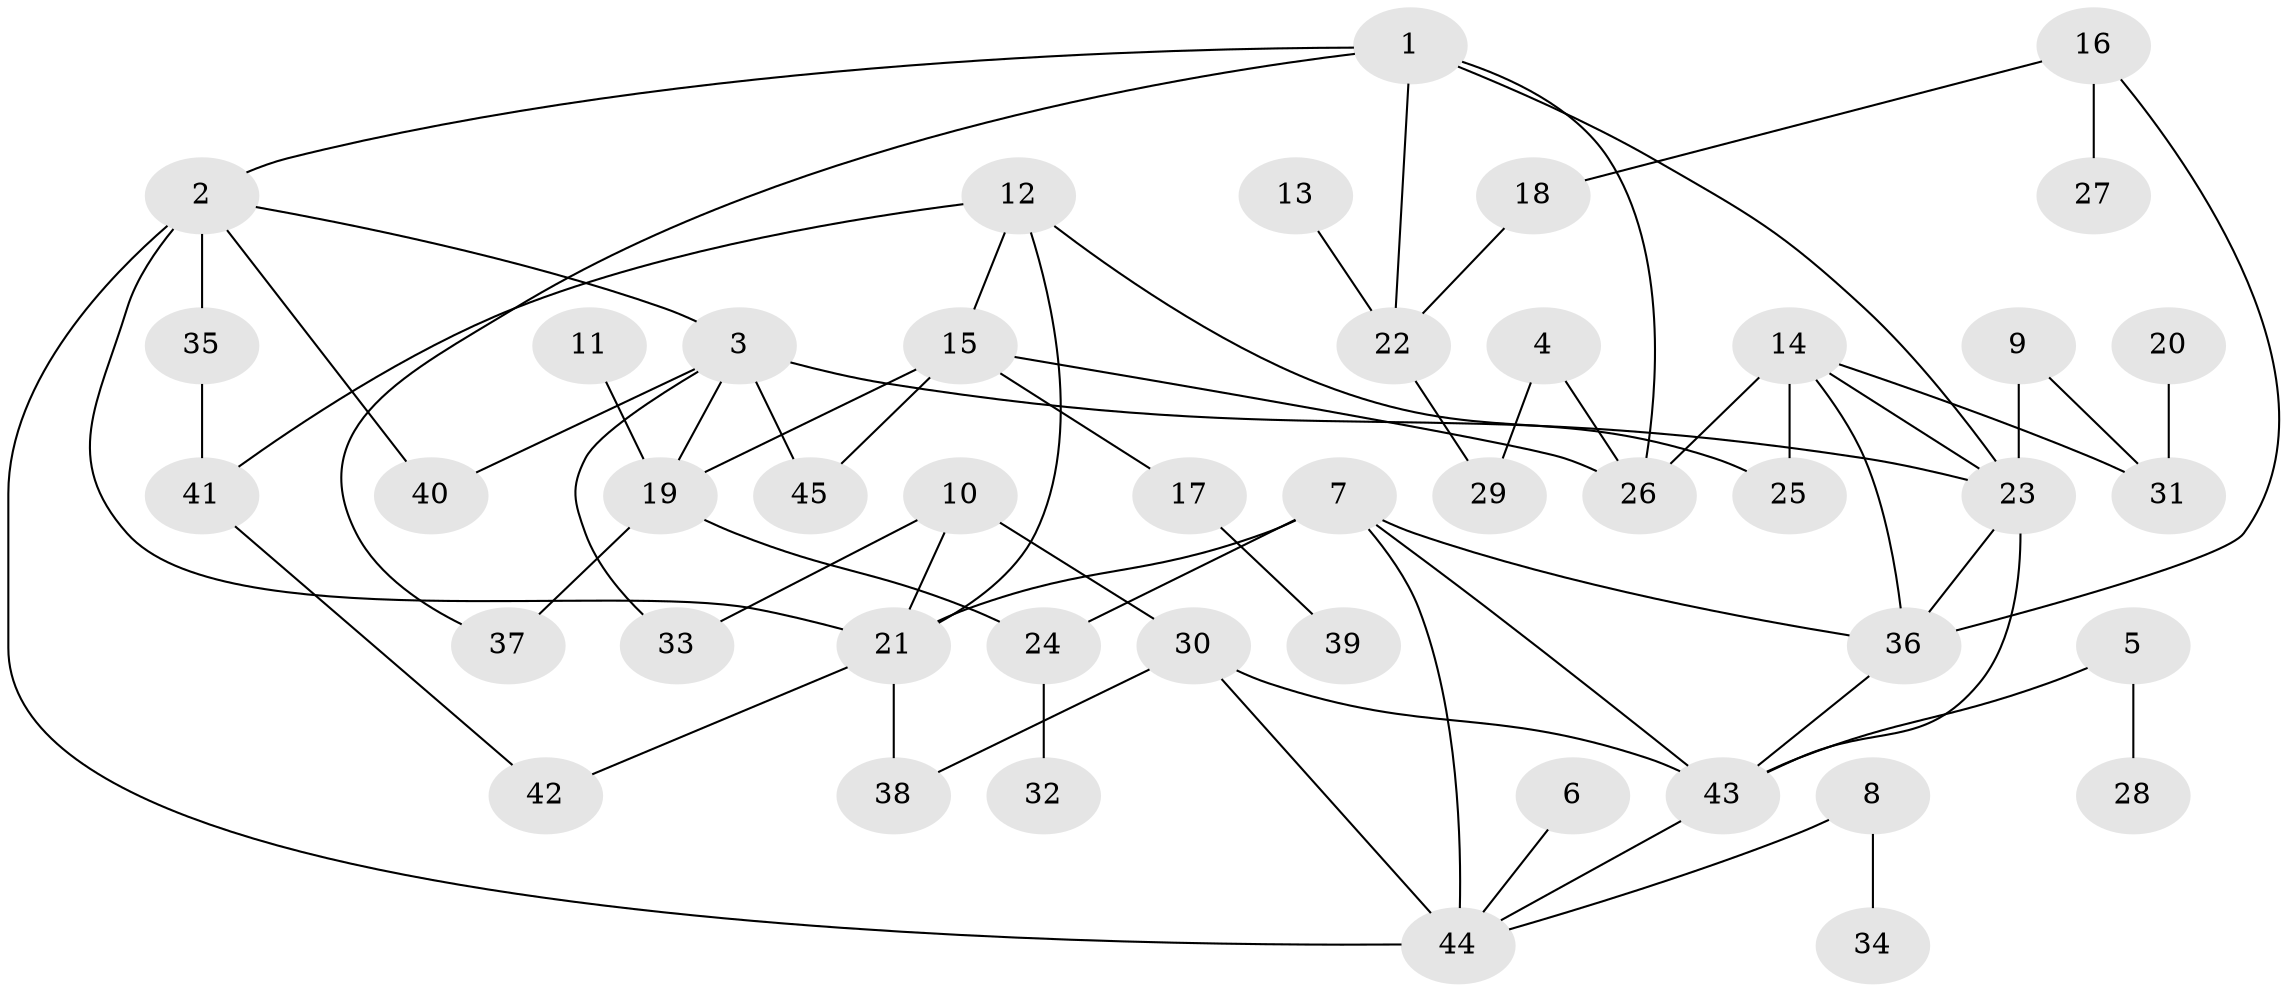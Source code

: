 // original degree distribution, {3: 0.19642857142857142, 5: 0.044642857142857144, 6: 0.05357142857142857, 1: 0.25892857142857145, 2: 0.35714285714285715, 4: 0.08928571428571429}
// Generated by graph-tools (version 1.1) at 2025/36/03/04/25 23:36:12]
// undirected, 45 vertices, 68 edges
graph export_dot {
  node [color=gray90,style=filled];
  1;
  2;
  3;
  4;
  5;
  6;
  7;
  8;
  9;
  10;
  11;
  12;
  13;
  14;
  15;
  16;
  17;
  18;
  19;
  20;
  21;
  22;
  23;
  24;
  25;
  26;
  27;
  28;
  29;
  30;
  31;
  32;
  33;
  34;
  35;
  36;
  37;
  38;
  39;
  40;
  41;
  42;
  43;
  44;
  45;
  1 -- 2 [weight=1.0];
  1 -- 22 [weight=1.0];
  1 -- 23 [weight=1.0];
  1 -- 26 [weight=1.0];
  1 -- 37 [weight=1.0];
  2 -- 3 [weight=1.0];
  2 -- 21 [weight=1.0];
  2 -- 35 [weight=1.0];
  2 -- 40 [weight=1.0];
  2 -- 44 [weight=1.0];
  3 -- 19 [weight=1.0];
  3 -- 23 [weight=1.0];
  3 -- 33 [weight=1.0];
  3 -- 40 [weight=1.0];
  3 -- 45 [weight=1.0];
  4 -- 26 [weight=1.0];
  4 -- 29 [weight=1.0];
  5 -- 28 [weight=1.0];
  5 -- 43 [weight=1.0];
  6 -- 44 [weight=1.0];
  7 -- 21 [weight=1.0];
  7 -- 24 [weight=1.0];
  7 -- 36 [weight=1.0];
  7 -- 43 [weight=1.0];
  7 -- 44 [weight=1.0];
  8 -- 34 [weight=1.0];
  8 -- 44 [weight=1.0];
  9 -- 23 [weight=1.0];
  9 -- 31 [weight=1.0];
  10 -- 21 [weight=1.0];
  10 -- 30 [weight=1.0];
  10 -- 33 [weight=1.0];
  11 -- 19 [weight=1.0];
  12 -- 15 [weight=1.0];
  12 -- 21 [weight=1.0];
  12 -- 25 [weight=1.0];
  12 -- 41 [weight=1.0];
  13 -- 22 [weight=1.0];
  14 -- 23 [weight=1.0];
  14 -- 25 [weight=1.0];
  14 -- 26 [weight=1.0];
  14 -- 31 [weight=1.0];
  14 -- 36 [weight=1.0];
  15 -- 17 [weight=1.0];
  15 -- 19 [weight=1.0];
  15 -- 26 [weight=1.0];
  15 -- 45 [weight=1.0];
  16 -- 18 [weight=1.0];
  16 -- 27 [weight=1.0];
  16 -- 36 [weight=1.0];
  17 -- 39 [weight=1.0];
  18 -- 22 [weight=1.0];
  19 -- 24 [weight=1.0];
  19 -- 37 [weight=1.0];
  20 -- 31 [weight=1.0];
  21 -- 38 [weight=1.0];
  21 -- 42 [weight=1.0];
  22 -- 29 [weight=1.0];
  23 -- 36 [weight=2.0];
  23 -- 43 [weight=2.0];
  24 -- 32 [weight=1.0];
  30 -- 38 [weight=1.0];
  30 -- 43 [weight=1.0];
  30 -- 44 [weight=2.0];
  35 -- 41 [weight=1.0];
  36 -- 43 [weight=1.0];
  41 -- 42 [weight=1.0];
  43 -- 44 [weight=1.0];
}
